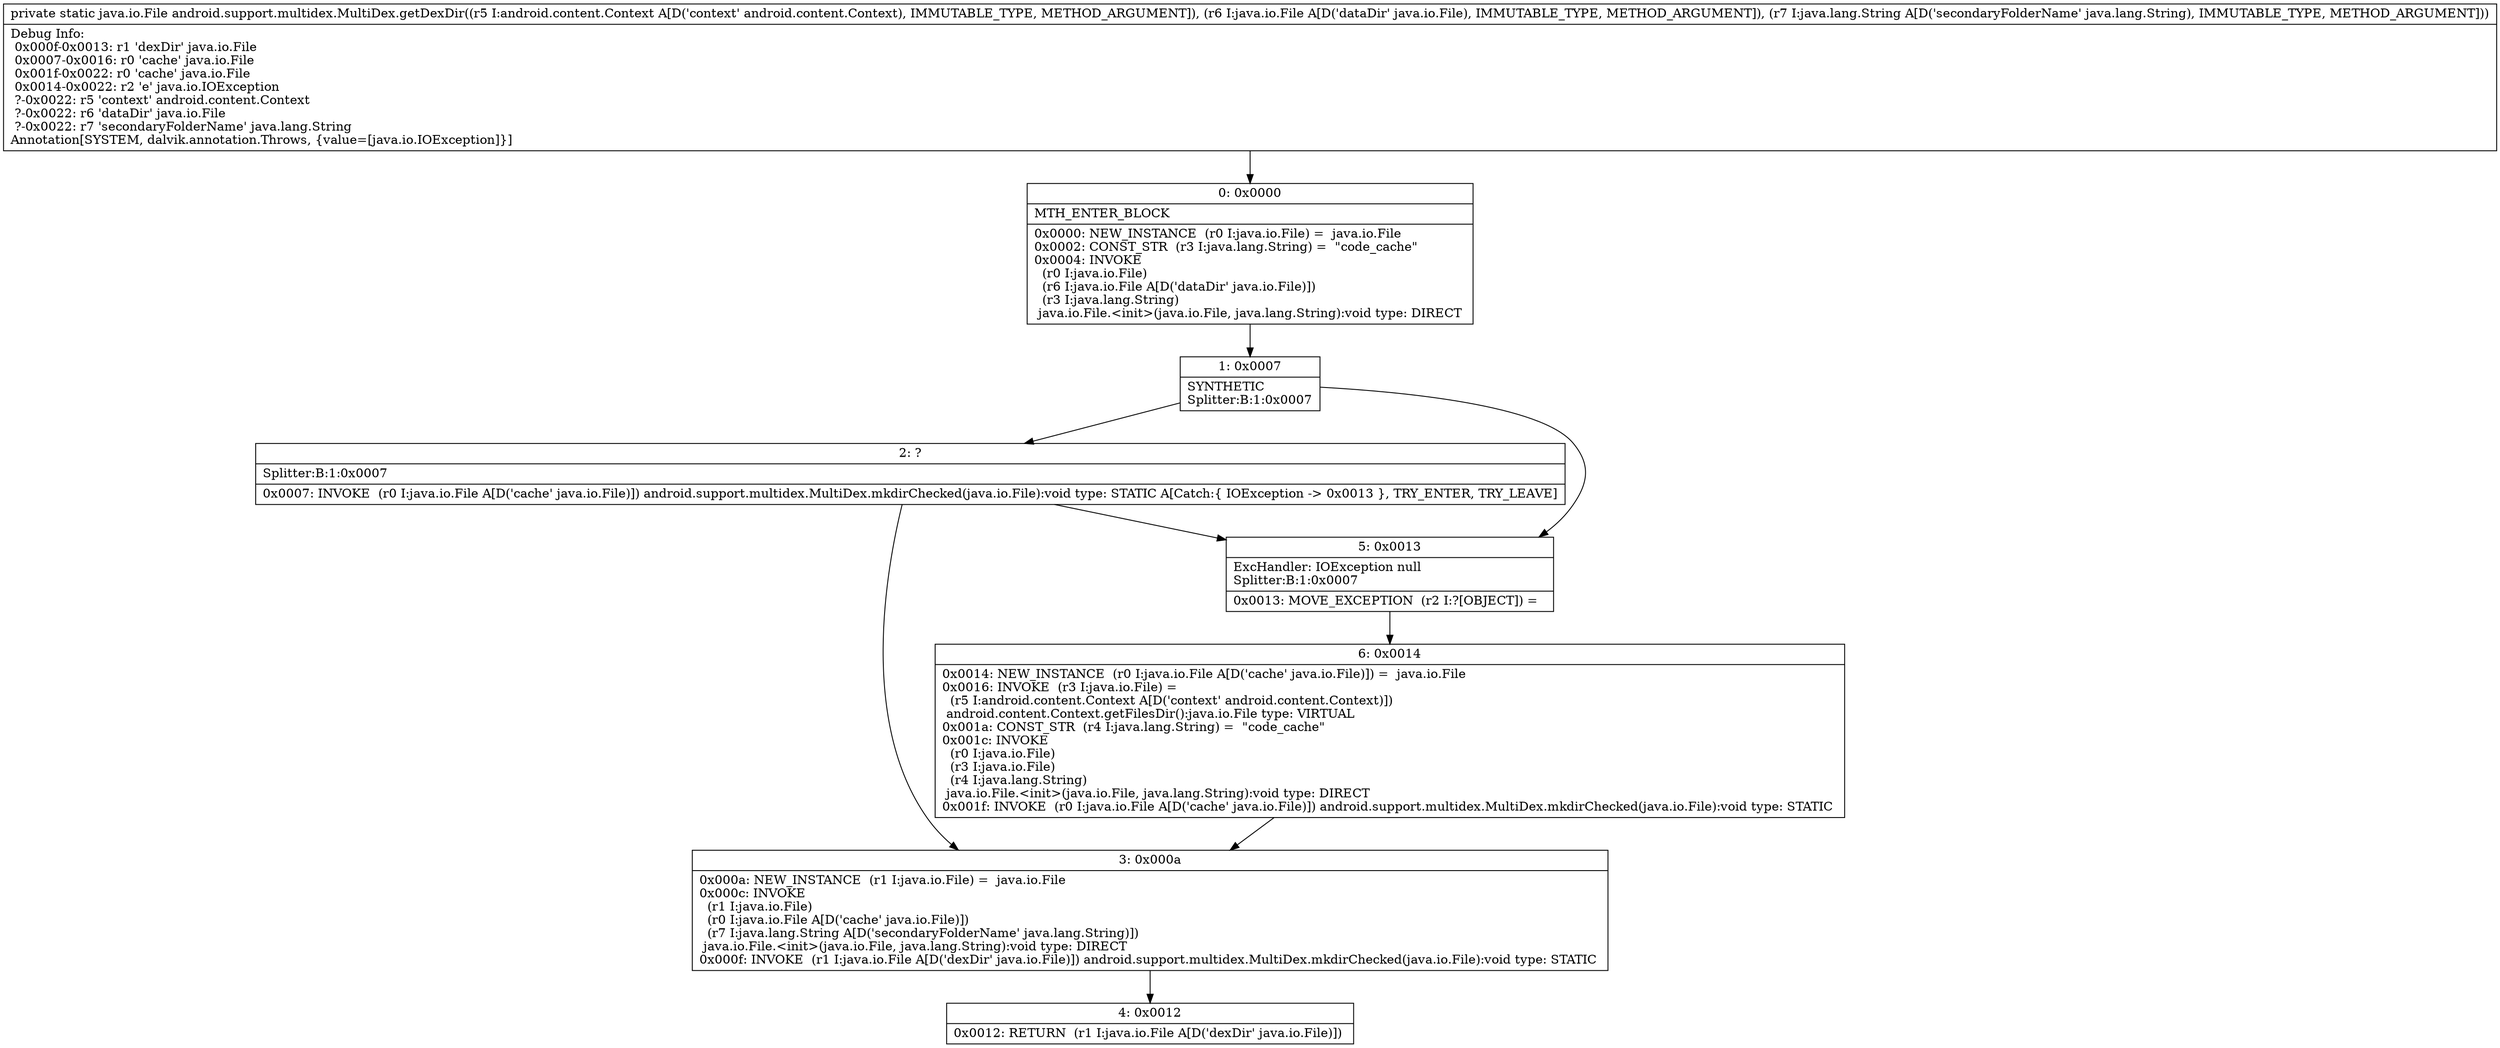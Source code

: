 digraph "CFG forandroid.support.multidex.MultiDex.getDexDir(Landroid\/content\/Context;Ljava\/io\/File;Ljava\/lang\/String;)Ljava\/io\/File;" {
Node_0 [shape=record,label="{0\:\ 0x0000|MTH_ENTER_BLOCK\l|0x0000: NEW_INSTANCE  (r0 I:java.io.File) =  java.io.File \l0x0002: CONST_STR  (r3 I:java.lang.String) =  \"code_cache\" \l0x0004: INVOKE  \l  (r0 I:java.io.File)\l  (r6 I:java.io.File A[D('dataDir' java.io.File)])\l  (r3 I:java.lang.String)\l java.io.File.\<init\>(java.io.File, java.lang.String):void type: DIRECT \l}"];
Node_1 [shape=record,label="{1\:\ 0x0007|SYNTHETIC\lSplitter:B:1:0x0007\l}"];
Node_2 [shape=record,label="{2\:\ ?|Splitter:B:1:0x0007\l|0x0007: INVOKE  (r0 I:java.io.File A[D('cache' java.io.File)]) android.support.multidex.MultiDex.mkdirChecked(java.io.File):void type: STATIC A[Catch:\{ IOException \-\> 0x0013 \}, TRY_ENTER, TRY_LEAVE]\l}"];
Node_3 [shape=record,label="{3\:\ 0x000a|0x000a: NEW_INSTANCE  (r1 I:java.io.File) =  java.io.File \l0x000c: INVOKE  \l  (r1 I:java.io.File)\l  (r0 I:java.io.File A[D('cache' java.io.File)])\l  (r7 I:java.lang.String A[D('secondaryFolderName' java.lang.String)])\l java.io.File.\<init\>(java.io.File, java.lang.String):void type: DIRECT \l0x000f: INVOKE  (r1 I:java.io.File A[D('dexDir' java.io.File)]) android.support.multidex.MultiDex.mkdirChecked(java.io.File):void type: STATIC \l}"];
Node_4 [shape=record,label="{4\:\ 0x0012|0x0012: RETURN  (r1 I:java.io.File A[D('dexDir' java.io.File)]) \l}"];
Node_5 [shape=record,label="{5\:\ 0x0013|ExcHandler: IOException null\lSplitter:B:1:0x0007\l|0x0013: MOVE_EXCEPTION  (r2 I:?[OBJECT]) =  \l}"];
Node_6 [shape=record,label="{6\:\ 0x0014|0x0014: NEW_INSTANCE  (r0 I:java.io.File A[D('cache' java.io.File)]) =  java.io.File \l0x0016: INVOKE  (r3 I:java.io.File) = \l  (r5 I:android.content.Context A[D('context' android.content.Context)])\l android.content.Context.getFilesDir():java.io.File type: VIRTUAL \l0x001a: CONST_STR  (r4 I:java.lang.String) =  \"code_cache\" \l0x001c: INVOKE  \l  (r0 I:java.io.File)\l  (r3 I:java.io.File)\l  (r4 I:java.lang.String)\l java.io.File.\<init\>(java.io.File, java.lang.String):void type: DIRECT \l0x001f: INVOKE  (r0 I:java.io.File A[D('cache' java.io.File)]) android.support.multidex.MultiDex.mkdirChecked(java.io.File):void type: STATIC \l}"];
MethodNode[shape=record,label="{private static java.io.File android.support.multidex.MultiDex.getDexDir((r5 I:android.content.Context A[D('context' android.content.Context), IMMUTABLE_TYPE, METHOD_ARGUMENT]), (r6 I:java.io.File A[D('dataDir' java.io.File), IMMUTABLE_TYPE, METHOD_ARGUMENT]), (r7 I:java.lang.String A[D('secondaryFolderName' java.lang.String), IMMUTABLE_TYPE, METHOD_ARGUMENT]))  | Debug Info:\l  0x000f\-0x0013: r1 'dexDir' java.io.File\l  0x0007\-0x0016: r0 'cache' java.io.File\l  0x001f\-0x0022: r0 'cache' java.io.File\l  0x0014\-0x0022: r2 'e' java.io.IOException\l  ?\-0x0022: r5 'context' android.content.Context\l  ?\-0x0022: r6 'dataDir' java.io.File\l  ?\-0x0022: r7 'secondaryFolderName' java.lang.String\lAnnotation[SYSTEM, dalvik.annotation.Throws, \{value=[java.io.IOException]\}]\l}"];
MethodNode -> Node_0;
Node_0 -> Node_1;
Node_1 -> Node_2;
Node_1 -> Node_5;
Node_2 -> Node_3;
Node_2 -> Node_5;
Node_3 -> Node_4;
Node_5 -> Node_6;
Node_6 -> Node_3;
}

